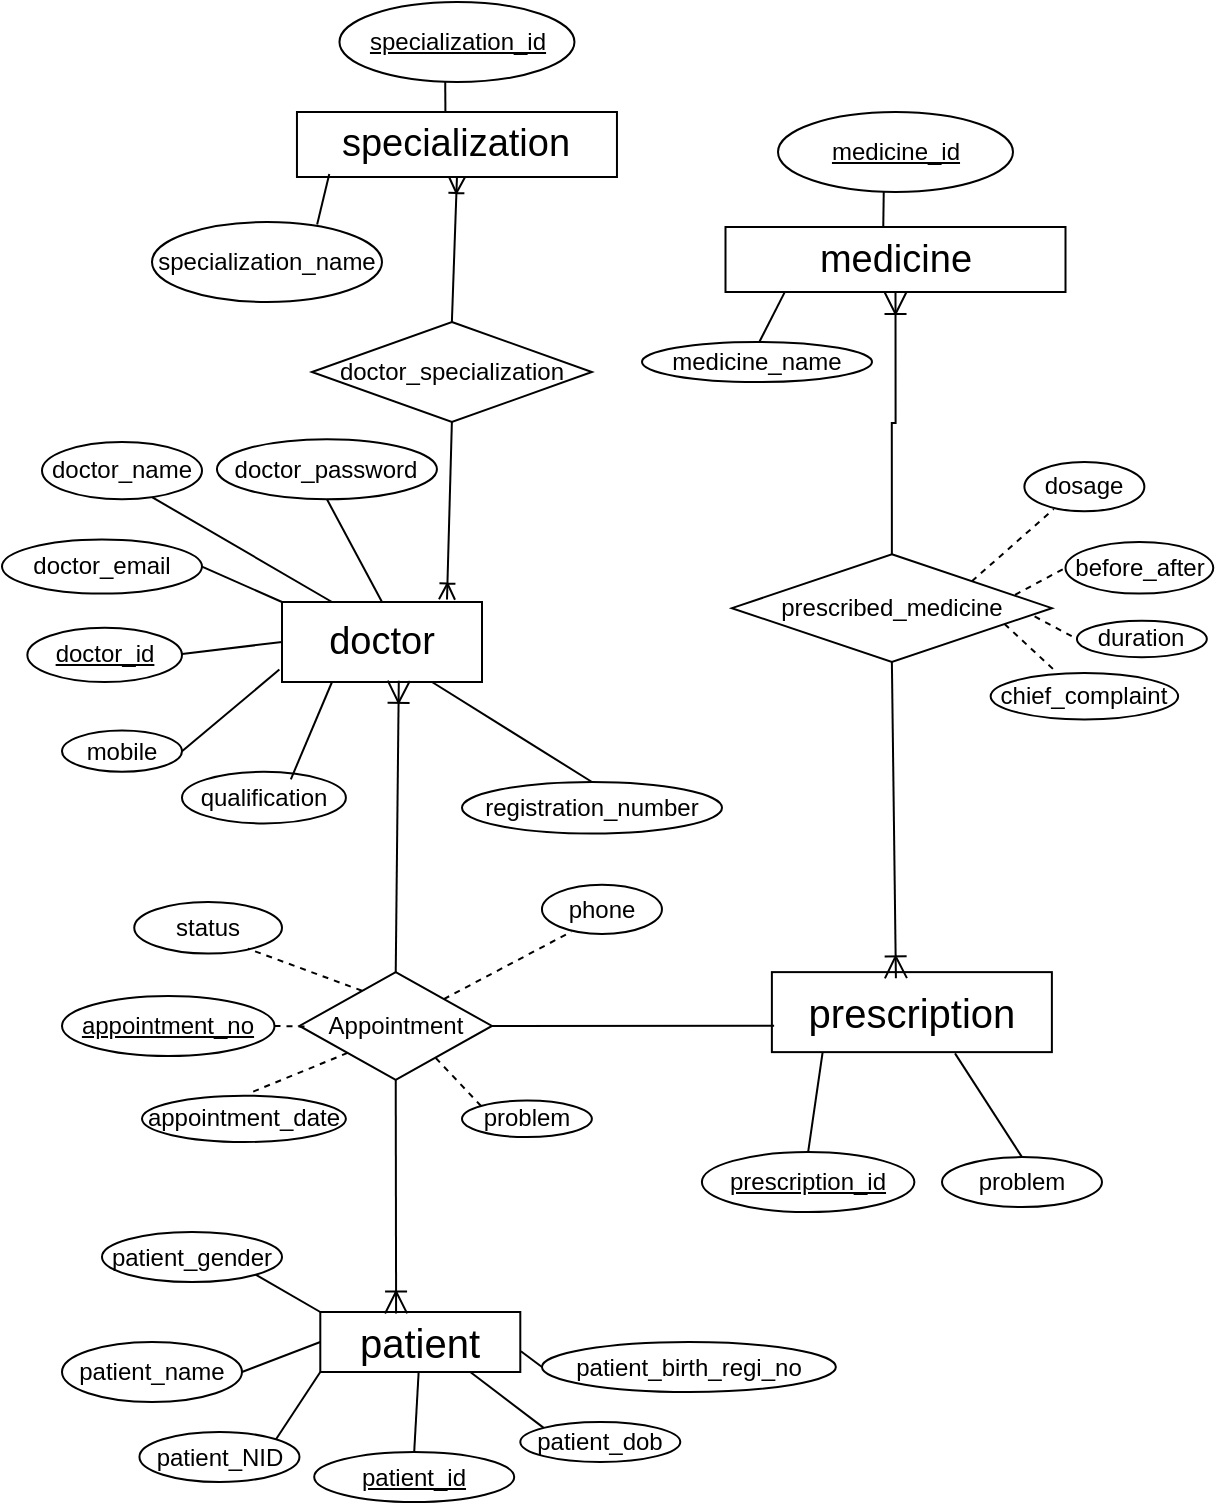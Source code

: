 <mxfile version="26.1.3">
  <diagram name="Page-1" id="ClBDFTrlVil5nWFejEg2">
    <mxGraphModel dx="1900" dy="603" grid="1" gridSize="10" guides="1" tooltips="1" connect="1" arrows="1" fold="1" page="1" pageScale="1" pageWidth="850" pageHeight="1100" math="0" shadow="0">
      <root>
        <mxCell id="0" />
        <mxCell id="1" parent="0" />
        <mxCell id="jbbtdIAwkqoKD0javM4b-1" value="&lt;font style=&quot;font-size: 19px;&quot;&gt;doctor&lt;/font&gt;" style="whiteSpace=wrap;html=1;align=center;" parent="1" vertex="1">
          <mxGeometry x="-360" y="590" width="100" height="40" as="geometry" />
        </mxCell>
        <mxCell id="jbbtdIAwkqoKD0javM4b-2" value="doctor_name" style="ellipse;whiteSpace=wrap;html=1;align=center;rotation=0;" parent="1" vertex="1">
          <mxGeometry x="-480" y="510" width="80" height="28.65" as="geometry" />
        </mxCell>
        <mxCell id="jbbtdIAwkqoKD0javM4b-3" value="doctor_email" style="ellipse;whiteSpace=wrap;html=1;align=center;rotation=0;" parent="1" vertex="1">
          <mxGeometry x="-500" y="558.73" width="100" height="27.08" as="geometry" />
        </mxCell>
        <mxCell id="jbbtdIAwkqoKD0javM4b-4" value="doctor_password" style="ellipse;whiteSpace=wrap;html=1;align=center;" parent="1" vertex="1">
          <mxGeometry x="-392.53" y="508.62" width="110" height="30.03" as="geometry" />
        </mxCell>
        <mxCell id="jbbtdIAwkqoKD0javM4b-5" value="doctor_id" style="ellipse;whiteSpace=wrap;html=1;align=center;fontStyle=4;rotation=0;" parent="1" vertex="1">
          <mxGeometry x="-487.32" y="602.93" width="77.32" height="27.07" as="geometry" />
        </mxCell>
        <mxCell id="jbbtdIAwkqoKD0javM4b-8" value="mobile" style="ellipse;whiteSpace=wrap;html=1;align=center;rotation=0;" parent="1" vertex="1">
          <mxGeometry x="-470" y="654.28" width="60" height="20.65" as="geometry" />
        </mxCell>
        <mxCell id="jbbtdIAwkqoKD0javM4b-9" value="qualification" style="ellipse;whiteSpace=wrap;html=1;align=center;rotation=0;" parent="1" vertex="1">
          <mxGeometry x="-410" y="674.93" width="81.95" height="25.78" as="geometry" />
        </mxCell>
        <mxCell id="jbbtdIAwkqoKD0javM4b-14" value="registration_number" style="ellipse;whiteSpace=wrap;html=1;align=center;rotation=0;" parent="1" vertex="1">
          <mxGeometry x="-270" y="680" width="130" height="25.78" as="geometry" />
        </mxCell>
        <mxCell id="jbbtdIAwkqoKD0javM4b-20" value="" style="endArrow=none;html=1;rounded=0;entryX=0.5;entryY=1;entryDx=0;entryDy=0;exitX=0.5;exitY=0;exitDx=0;exitDy=0;" parent="1" source="jbbtdIAwkqoKD0javM4b-1" target="jbbtdIAwkqoKD0javM4b-4" edge="1">
          <mxGeometry relative="1" as="geometry">
            <mxPoint x="-410" y="556.26" as="sourcePoint" />
            <mxPoint x="-250" y="556.26" as="targetPoint" />
          </mxGeometry>
        </mxCell>
        <mxCell id="jbbtdIAwkqoKD0javM4b-21" value="" style="endArrow=none;html=1;rounded=0;exitX=0;exitY=0.5;exitDx=0;exitDy=0;" parent="1" source="jbbtdIAwkqoKD0javM4b-1" edge="1">
          <mxGeometry relative="1" as="geometry">
            <mxPoint x="-280" y="578.65" as="sourcePoint" />
            <mxPoint x="-410" y="616" as="targetPoint" />
          </mxGeometry>
        </mxCell>
        <mxCell id="jbbtdIAwkqoKD0javM4b-23" value="" style="endArrow=none;html=1;rounded=0;entryX=0.5;entryY=0;entryDx=0;entryDy=0;exitX=0.75;exitY=1;exitDx=0;exitDy=0;" parent="1" source="jbbtdIAwkqoKD0javM4b-1" target="jbbtdIAwkqoKD0javM4b-14" edge="1">
          <mxGeometry relative="1" as="geometry">
            <mxPoint x="-240" y="666.41" as="sourcePoint" />
            <mxPoint x="-162" y="656.41" as="targetPoint" />
          </mxGeometry>
        </mxCell>
        <mxCell id="jbbtdIAwkqoKD0javM4b-24" value="" style="endArrow=none;html=1;rounded=0;exitX=0.25;exitY=0;exitDx=0;exitDy=0;entryX=0.69;entryY=0.966;entryDx=0;entryDy=0;entryPerimeter=0;" parent="1" source="jbbtdIAwkqoKD0javM4b-1" target="jbbtdIAwkqoKD0javM4b-2" edge="1">
          <mxGeometry relative="1" as="geometry">
            <mxPoint x="-350" y="568.65" as="sourcePoint" />
            <mxPoint x="-380" y="528.65" as="targetPoint" />
          </mxGeometry>
        </mxCell>
        <mxCell id="jbbtdIAwkqoKD0javM4b-26" value="" style="endArrow=none;html=1;rounded=0;exitX=0;exitY=0;exitDx=0;exitDy=0;entryX=1;entryY=0.5;entryDx=0;entryDy=0;" parent="1" source="jbbtdIAwkqoKD0javM4b-1" target="jbbtdIAwkqoKD0javM4b-3" edge="1">
          <mxGeometry relative="1" as="geometry">
            <mxPoint x="-340" y="588.65" as="sourcePoint" />
            <mxPoint x="-372" y="534.65" as="targetPoint" />
          </mxGeometry>
        </mxCell>
        <mxCell id="jbbtdIAwkqoKD0javM4b-27" value="" style="endArrow=none;html=1;rounded=0;entryX=1;entryY=0.5;entryDx=0;entryDy=0;exitX=-0.013;exitY=0.845;exitDx=0;exitDy=0;exitPerimeter=0;" parent="1" source="jbbtdIAwkqoKD0javM4b-1" target="jbbtdIAwkqoKD0javM4b-8" edge="1">
          <mxGeometry relative="1" as="geometry">
            <mxPoint x="-390" y="595.65" as="sourcePoint" />
            <mxPoint x="-447" y="578.65" as="targetPoint" />
          </mxGeometry>
        </mxCell>
        <mxCell id="jbbtdIAwkqoKD0javM4b-28" value="" style="endArrow=none;html=1;rounded=0;entryX=0.664;entryY=0.144;entryDx=0;entryDy=0;exitX=0.25;exitY=1;exitDx=0;exitDy=0;entryPerimeter=0;" parent="1" source="jbbtdIAwkqoKD0javM4b-1" target="jbbtdIAwkqoKD0javM4b-9" edge="1">
          <mxGeometry relative="1" as="geometry">
            <mxPoint x="-380" y="605.65" as="sourcePoint" />
            <mxPoint x="-487" y="630.65" as="targetPoint" />
          </mxGeometry>
        </mxCell>
        <mxCell id="jbbtdIAwkqoKD0javM4b-49" value="chief_complaint" style="ellipse;whiteSpace=wrap;html=1;align=center;" parent="1" vertex="1">
          <mxGeometry x="-5.68" y="625.55" width="93.75" height="23.14" as="geometry" />
        </mxCell>
        <mxCell id="jbbtdIAwkqoKD0javM4b-51" value="dosage" style="ellipse;whiteSpace=wrap;html=1;align=center;rotation=0;" parent="1" vertex="1">
          <mxGeometry x="11.19" y="520.03" width="60" height="24.62" as="geometry" />
        </mxCell>
        <mxCell id="jbbtdIAwkqoKD0javM4b-52" value="before_after" style="ellipse;whiteSpace=wrap;html=1;align=center;rotation=0;" parent="1" vertex="1">
          <mxGeometry x="31.75" y="560.03" width="73.88" height="25.78" as="geometry" />
        </mxCell>
        <mxCell id="jbbtdIAwkqoKD0javM4b-63" value="duration" style="ellipse;whiteSpace=wrap;html=1;align=center;rotation=0;" parent="1" vertex="1">
          <mxGeometry x="37.47" y="599.35" width="64.94" height="18.26" as="geometry" />
        </mxCell>
        <mxCell id="jbbtdIAwkqoKD0javM4b-70" value="&lt;span style=&quot;font-size: 20px;&quot;&gt;prescription&lt;/span&gt;" style="whiteSpace=wrap;html=1;align=center;" parent="1" vertex="1">
          <mxGeometry x="-115.06" y="775.06" width="140" height="40" as="geometry" />
        </mxCell>
        <mxCell id="jbbtdIAwkqoKD0javM4b-72" value="prescription_id" style="ellipse;whiteSpace=wrap;html=1;align=center;fontStyle=4;" parent="1" vertex="1">
          <mxGeometry x="-150.06" y="865.06" width="106.25" height="30" as="geometry" />
        </mxCell>
        <mxCell id="jbbtdIAwkqoKD0javM4b-81" value="problem" style="ellipse;whiteSpace=wrap;html=1;align=center;" parent="1" vertex="1">
          <mxGeometry x="-30" y="867.56" width="80" height="25" as="geometry" />
        </mxCell>
        <mxCell id="jbbtdIAwkqoKD0javM4b-84" value="" style="endArrow=none;html=1;rounded=0;exitX=0.5;exitY=0;exitDx=0;exitDy=0;entryX=0.181;entryY=1.008;entryDx=0;entryDy=0;entryPerimeter=0;" parent="1" source="jbbtdIAwkqoKD0javM4b-72" target="jbbtdIAwkqoKD0javM4b-70" edge="1">
          <mxGeometry relative="1" as="geometry">
            <mxPoint x="-155.06" y="690.06" as="sourcePoint" />
            <mxPoint x="4.94" y="690.06" as="targetPoint" />
          </mxGeometry>
        </mxCell>
        <mxCell id="jbbtdIAwkqoKD0javM4b-85" value="" style="endArrow=none;html=1;rounded=0;exitX=0.5;exitY=0;exitDx=0;exitDy=0;entryX=0.654;entryY=1.016;entryDx=0;entryDy=0;entryPerimeter=0;" parent="1" source="jbbtdIAwkqoKD0javM4b-81" target="jbbtdIAwkqoKD0javM4b-70" edge="1">
          <mxGeometry relative="1" as="geometry">
            <mxPoint x="-155.06" y="805.06" as="sourcePoint" />
            <mxPoint x="-105.06" y="800.06" as="targetPoint" />
          </mxGeometry>
        </mxCell>
        <mxCell id="jbbtdIAwkqoKD0javM4b-99" value="&lt;font style=&quot;font-size: 20px;&quot;&gt;patient&lt;/font&gt;" style="whiteSpace=wrap;html=1;align=center;" parent="1" vertex="1">
          <mxGeometry x="-340.85" y="945" width="100" height="30" as="geometry" />
        </mxCell>
        <mxCell id="jbbtdIAwkqoKD0javM4b-100" value="patient_id" style="ellipse;whiteSpace=wrap;html=1;align=center;fontStyle=4;" parent="1" vertex="1">
          <mxGeometry x="-343.9" y="1015" width="100" height="25" as="geometry" />
        </mxCell>
        <mxCell id="jbbtdIAwkqoKD0javM4b-101" value="patient_birth_regi_no" style="ellipse;whiteSpace=wrap;html=1;align=center;" parent="1" vertex="1">
          <mxGeometry x="-230.02" y="960" width="146.95" height="25" as="geometry" />
        </mxCell>
        <mxCell id="jbbtdIAwkqoKD0javM4b-102" value="patient_NID" style="ellipse;whiteSpace=wrap;html=1;align=center;" parent="1" vertex="1">
          <mxGeometry x="-431.27" y="1005" width="80" height="25" as="geometry" />
        </mxCell>
        <mxCell id="jbbtdIAwkqoKD0javM4b-103" value="patient_name" style="ellipse;whiteSpace=wrap;html=1;align=center;" parent="1" vertex="1">
          <mxGeometry x="-470" y="960" width="90" height="30" as="geometry" />
        </mxCell>
        <mxCell id="jbbtdIAwkqoKD0javM4b-104" value="patient_gender" style="ellipse;whiteSpace=wrap;html=1;align=center;" parent="1" vertex="1">
          <mxGeometry x="-450" y="905" width="90" height="25" as="geometry" />
        </mxCell>
        <mxCell id="jbbtdIAwkqoKD0javM4b-105" value="" style="endArrow=none;html=1;rounded=0;exitX=1;exitY=0.5;exitDx=0;exitDy=0;entryX=0;entryY=0.5;entryDx=0;entryDy=0;" parent="1" source="jbbtdIAwkqoKD0javM4b-103" target="jbbtdIAwkqoKD0javM4b-99" edge="1">
          <mxGeometry relative="1" as="geometry">
            <mxPoint x="-408.9" y="865" as="sourcePoint" />
            <mxPoint x="-248.9" y="865" as="targetPoint" />
          </mxGeometry>
        </mxCell>
        <mxCell id="jbbtdIAwkqoKD0javM4b-106" value="" style="endArrow=none;html=1;rounded=0;exitX=1;exitY=0;exitDx=0;exitDy=0;entryX=0;entryY=1;entryDx=0;entryDy=0;" parent="1" source="jbbtdIAwkqoKD0javM4b-102" target="jbbtdIAwkqoKD0javM4b-99" edge="1">
          <mxGeometry relative="1" as="geometry">
            <mxPoint x="-408.9" y="980" as="sourcePoint" />
            <mxPoint x="-358.9" y="975" as="targetPoint" />
          </mxGeometry>
        </mxCell>
        <mxCell id="jbbtdIAwkqoKD0javM4b-107" value="" style="endArrow=none;html=1;rounded=0;exitX=0.5;exitY=0;exitDx=0;exitDy=0;" parent="1" source="jbbtdIAwkqoKD0javM4b-100" target="jbbtdIAwkqoKD0javM4b-99" edge="1">
          <mxGeometry relative="1" as="geometry">
            <mxPoint x="-380.9" y="1021" as="sourcePoint" />
            <mxPoint x="-358.9" y="1005" as="targetPoint" />
          </mxGeometry>
        </mxCell>
        <mxCell id="jbbtdIAwkqoKD0javM4b-108" value="" style="endArrow=none;html=1;rounded=0;exitX=1;exitY=1;exitDx=0;exitDy=0;entryX=0;entryY=0;entryDx=0;entryDy=0;" parent="1" source="jbbtdIAwkqoKD0javM4b-104" target="jbbtdIAwkqoKD0javM4b-99" edge="1">
          <mxGeometry relative="1" as="geometry">
            <mxPoint x="-283.9" y="1025" as="sourcePoint" />
            <mxPoint x="-288.9" y="1005" as="targetPoint" />
          </mxGeometry>
        </mxCell>
        <mxCell id="jbbtdIAwkqoKD0javM4b-109" value="" style="endArrow=none;html=1;rounded=0;exitX=0;exitY=0.5;exitDx=0;exitDy=0;entryX=1.003;entryY=0.653;entryDx=0;entryDy=0;entryPerimeter=0;" parent="1" source="jbbtdIAwkqoKD0javM4b-101" target="jbbtdIAwkqoKD0javM4b-99" edge="1">
          <mxGeometry relative="1" as="geometry">
            <mxPoint x="-173.9" y="1028" as="sourcePoint" />
            <mxPoint x="-288.9" y="930" as="targetPoint" />
          </mxGeometry>
        </mxCell>
        <mxCell id="Ny59YyF_WHzDi1XFRu8P-16" value="&lt;font style=&quot;font-size: 19px;&quot;&gt;specialization&lt;/font&gt;" style="whiteSpace=wrap;html=1;align=center;" parent="1" vertex="1">
          <mxGeometry x="-352.52" y="345" width="160" height="32.5" as="geometry" />
        </mxCell>
        <mxCell id="Ny59YyF_WHzDi1XFRu8P-17" value="specialization_id" style="ellipse;whiteSpace=wrap;html=1;align=center;fontStyle=4;flipH=0;flipV=0;" parent="1" vertex="1">
          <mxGeometry x="-331.27" y="290" width="117.5" height="40" as="geometry" />
        </mxCell>
        <mxCell id="Ny59YyF_WHzDi1XFRu8P-18" value="specialization_name" style="ellipse;whiteSpace=wrap;html=1;align=center;flipH=0;flipV=0;" parent="1" vertex="1">
          <mxGeometry x="-425" y="400" width="115" height="40" as="geometry" />
        </mxCell>
        <mxCell id="Ny59YyF_WHzDi1XFRu8P-19" value="" style="endArrow=none;html=1;rounded=0;entryX=0.45;entryY=0.991;entryDx=0;entryDy=0;exitX=0.464;exitY=0.014;exitDx=0;exitDy=0;exitPerimeter=0;entryPerimeter=0;" parent="1" source="Ny59YyF_WHzDi1XFRu8P-16" target="Ny59YyF_WHzDi1XFRu8P-17" edge="1">
          <mxGeometry relative="1" as="geometry">
            <mxPoint x="-431.473" y="168.72" as="sourcePoint" />
            <mxPoint x="-370.473" y="129.72" as="targetPoint" />
          </mxGeometry>
        </mxCell>
        <mxCell id="Ny59YyF_WHzDi1XFRu8P-20" value="" style="endArrow=none;html=1;rounded=0;exitX=0.718;exitY=0.03;exitDx=0;exitDy=0;exitPerimeter=0;entryX=0.101;entryY=0.955;entryDx=0;entryDy=0;entryPerimeter=0;" parent="1" source="Ny59YyF_WHzDi1XFRu8P-18" target="Ny59YyF_WHzDi1XFRu8P-16" edge="1">
          <mxGeometry relative="1" as="geometry">
            <mxPoint x="-276.253" y="429.04" as="sourcePoint" />
            <mxPoint x="-340" y="380" as="targetPoint" />
          </mxGeometry>
        </mxCell>
        <mxCell id="Ny59YyF_WHzDi1XFRu8P-21" value="&lt;font style=&quot;font-size: 19px;&quot;&gt;medicine&lt;/font&gt;" style="whiteSpace=wrap;html=1;align=center;flipH=0;flipV=0;" parent="1" vertex="1">
          <mxGeometry x="-138.25" y="402.5" width="170" height="32.5" as="geometry" />
        </mxCell>
        <mxCell id="Ny59YyF_WHzDi1XFRu8P-22" value="medicine_id" style="ellipse;whiteSpace=wrap;html=1;align=center;fontStyle=4;flipH=0;flipV=0;" parent="1" vertex="1">
          <mxGeometry x="-112" y="345" width="117.5" height="40" as="geometry" />
        </mxCell>
        <mxCell id="Ny59YyF_WHzDi1XFRu8P-23" value="medicine_name" style="ellipse;whiteSpace=wrap;html=1;align=center;flipH=0;flipV=0;" parent="1" vertex="1">
          <mxGeometry x="-180" y="460" width="115" height="20" as="geometry" />
        </mxCell>
        <mxCell id="Ny59YyF_WHzDi1XFRu8P-24" value="" style="endArrow=none;html=1;rounded=0;entryX=0.45;entryY=0.991;entryDx=0;entryDy=0;exitX=0.464;exitY=0.014;exitDx=0;exitDy=0;exitPerimeter=0;entryPerimeter=0;" parent="1" source="Ny59YyF_WHzDi1XFRu8P-21" target="Ny59YyF_WHzDi1XFRu8P-22" edge="1">
          <mxGeometry relative="1" as="geometry">
            <mxPoint x="-203.26" y="257.81" as="sourcePoint" />
            <mxPoint x="-142.26" y="218.81" as="targetPoint" />
          </mxGeometry>
        </mxCell>
        <mxCell id="Ny59YyF_WHzDi1XFRu8P-25" value="" style="endArrow=none;html=1;rounded=0;exitX=0.509;exitY=0.012;exitDx=0;exitDy=0;exitPerimeter=0;entryX=0.175;entryY=0.994;entryDx=0;entryDy=0;entryPerimeter=0;" parent="1" source="Ny59YyF_WHzDi1XFRu8P-23" target="Ny59YyF_WHzDi1XFRu8P-21" edge="1">
          <mxGeometry relative="1" as="geometry">
            <mxPoint x="8.677" y="439.04" as="sourcePoint" />
            <mxPoint x="8.737" y="424.04" as="targetPoint" />
          </mxGeometry>
        </mxCell>
        <mxCell id="Ny59YyF_WHzDi1XFRu8P-32" value="doctor_specialization" style="shape=rhombus;perimeter=rhombusPerimeter;whiteSpace=wrap;html=1;align=center;" parent="1" vertex="1">
          <mxGeometry x="-345.06" y="450" width="140" height="50" as="geometry" />
        </mxCell>
        <mxCell id="Ny59YyF_WHzDi1XFRu8P-33" value="" style="fontSize=12;html=1;endArrow=ERoneToMany;rounded=0;entryX=0.825;entryY=-0.031;entryDx=0;entryDy=0;exitX=0.5;exitY=1;exitDx=0;exitDy=0;entryPerimeter=0;" parent="1" source="Ny59YyF_WHzDi1XFRu8P-32" target="jbbtdIAwkqoKD0javM4b-1" edge="1">
          <mxGeometry width="100" height="100" relative="1" as="geometry">
            <mxPoint x="-95" y="639" as="sourcePoint" />
            <mxPoint x="55" y="830" as="targetPoint" />
          </mxGeometry>
        </mxCell>
        <mxCell id="Ny59YyF_WHzDi1XFRu8P-36" value="patient_dob" style="ellipse;whiteSpace=wrap;html=1;align=center;" parent="1" vertex="1">
          <mxGeometry x="-240.85" y="1000" width="80" height="20" as="geometry" />
        </mxCell>
        <mxCell id="Ny59YyF_WHzDi1XFRu8P-37" value="" style="endArrow=none;html=1;rounded=0;exitX=0;exitY=0;exitDx=0;exitDy=0;entryX=0.75;entryY=1;entryDx=0;entryDy=0;" parent="1" source="Ny59YyF_WHzDi1XFRu8P-36" target="jbbtdIAwkqoKD0javM4b-99" edge="1">
          <mxGeometry relative="1" as="geometry">
            <mxPoint x="-283.9" y="1025" as="sourcePoint" />
            <mxPoint x="-288.9" y="1005" as="targetPoint" />
          </mxGeometry>
        </mxCell>
        <mxCell id="Ny59YyF_WHzDi1XFRu8P-38" value="prescribed_medicine" style="shape=rhombus;perimeter=rhombusPerimeter;whiteSpace=wrap;html=1;align=center;flipH=0;flipV=0;" parent="1" vertex="1">
          <mxGeometry x="-135.06" y="566.14" width="160" height="53.86" as="geometry" />
        </mxCell>
        <mxCell id="Ny59YyF_WHzDi1XFRu8P-39" value="" style="edgeStyle=orthogonalEdgeStyle;fontSize=12;html=1;endArrow=ERoneToMany;rounded=0;endSize=9;exitX=0.5;exitY=0;exitDx=0;exitDy=0;entryX=0.5;entryY=1;entryDx=0;entryDy=0;" parent="1" source="Ny59YyF_WHzDi1XFRu8P-38" target="Ny59YyF_WHzDi1XFRu8P-21" edge="1">
          <mxGeometry width="100" height="100" relative="1" as="geometry">
            <mxPoint x="163.94" y="378" as="sourcePoint" />
            <mxPoint x="-56" y="430" as="targetPoint" />
          </mxGeometry>
        </mxCell>
        <mxCell id="Ny59YyF_WHzDi1XFRu8P-40" value="" style="fontSize=12;html=1;endArrow=ERoneToMany;rounded=0;endSize=9;exitX=0.5;exitY=1;exitDx=0;exitDy=0;entryX=0.443;entryY=0.077;entryDx=0;entryDy=0;entryPerimeter=0;" parent="1" source="Ny59YyF_WHzDi1XFRu8P-38" target="jbbtdIAwkqoKD0javM4b-70" edge="1">
          <mxGeometry width="100" height="100" relative="1" as="geometry">
            <mxPoint x="174.94" y="576" as="sourcePoint" />
            <mxPoint x="64.94" y="800.889" as="targetPoint" />
          </mxGeometry>
        </mxCell>
        <mxCell id="Ny59YyF_WHzDi1XFRu8P-41" value="" style="endArrow=none;dashed=1;html=1;rounded=0;exitX=1;exitY=0;exitDx=0;exitDy=0;entryX=0.245;entryY=0.955;entryDx=0;entryDy=0;entryPerimeter=0;" parent="1" source="Ny59YyF_WHzDi1XFRu8P-38" target="jbbtdIAwkqoKD0javM4b-51" edge="1">
          <mxGeometry width="50" height="50" relative="1" as="geometry">
            <mxPoint x="-25.06" y="570" as="sourcePoint" />
            <mxPoint x="34.94" y="540" as="targetPoint" />
          </mxGeometry>
        </mxCell>
        <mxCell id="Ny59YyF_WHzDi1XFRu8P-42" value="" style="endArrow=none;dashed=1;html=1;rounded=0;exitX=0.885;exitY=0.376;exitDx=0;exitDy=0;entryX=0;entryY=0.5;entryDx=0;entryDy=0;exitPerimeter=0;" parent="1" source="Ny59YyF_WHzDi1XFRu8P-38" target="jbbtdIAwkqoKD0javM4b-52" edge="1">
          <mxGeometry width="50" height="50" relative="1" as="geometry">
            <mxPoint x="-5.06" y="590" as="sourcePoint" />
            <mxPoint x="35.94" y="554" as="targetPoint" />
          </mxGeometry>
        </mxCell>
        <mxCell id="Ny59YyF_WHzDi1XFRu8P-43" value="" style="endArrow=none;dashed=1;html=1;rounded=0;exitX=0.946;exitY=0.577;exitDx=0;exitDy=0;entryX=0;entryY=0.5;entryDx=0;entryDy=0;exitPerimeter=0;" parent="1" source="Ny59YyF_WHzDi1XFRu8P-38" target="jbbtdIAwkqoKD0javM4b-63" edge="1">
          <mxGeometry width="50" height="50" relative="1" as="geometry">
            <mxPoint x="16.94" y="596" as="sourcePoint" />
            <mxPoint x="41.94" y="583" as="targetPoint" />
          </mxGeometry>
        </mxCell>
        <mxCell id="Ny59YyF_WHzDi1XFRu8P-44" value="" style="endArrow=none;dashed=1;html=1;rounded=0;exitX=0.852;exitY=0.647;exitDx=0;exitDy=0;exitPerimeter=0;entryX=0.35;entryY=-0.024;entryDx=0;entryDy=0;entryPerimeter=0;" parent="1" source="Ny59YyF_WHzDi1XFRu8P-38" target="jbbtdIAwkqoKD0javM4b-49" edge="1">
          <mxGeometry width="50" height="50" relative="1" as="geometry">
            <mxPoint x="22.94" y="611" as="sourcePoint" />
            <mxPoint x="24.94" y="620" as="targetPoint" />
          </mxGeometry>
        </mxCell>
        <mxCell id="FU_f0k-QAeN1vuseyPI--1" value="" style="fontSize=12;html=1;endArrow=ERoneToMany;rounded=0;endSize=9;exitX=0.5;exitY=0;exitDx=0;exitDy=0;entryX=0.584;entryY=0.985;entryDx=0;entryDy=0;entryPerimeter=0;" parent="1" source="FU_f0k-QAeN1vuseyPI--8" target="jbbtdIAwkqoKD0javM4b-1" edge="1">
          <mxGeometry width="100" height="100" relative="1" as="geometry">
            <mxPoint x="-298.425" y="780" as="sourcePoint" />
            <mxPoint x="180" y="830" as="targetPoint" />
          </mxGeometry>
        </mxCell>
        <mxCell id="FU_f0k-QAeN1vuseyPI--2" value="" style="fontSize=12;html=1;endArrow=ERoneToMany;rounded=0;endSize=9;exitX=0.5;exitY=1;exitDx=0;exitDy=0;entryX=0.379;entryY=0.024;entryDx=0;entryDy=0;entryPerimeter=0;" parent="1" source="FU_f0k-QAeN1vuseyPI--8" target="jbbtdIAwkqoKD0javM4b-99" edge="1">
          <mxGeometry width="100" height="100" relative="1" as="geometry">
            <mxPoint x="-298.425" y="840" as="sourcePoint" />
            <mxPoint x="-292" y="639" as="targetPoint" />
          </mxGeometry>
        </mxCell>
        <mxCell id="FU_f0k-QAeN1vuseyPI--4" value="appointment_date" style="ellipse;whiteSpace=wrap;html=1;align=center;" parent="1" vertex="1">
          <mxGeometry x="-430" y="836.86" width="101.95" height="23.14" as="geometry" />
        </mxCell>
        <mxCell id="FU_f0k-QAeN1vuseyPI--5" value="phone" style="ellipse;whiteSpace=wrap;html=1;align=center;rotation=0;" parent="1" vertex="1">
          <mxGeometry x="-230.02" y="731.34" width="60" height="24.62" as="geometry" />
        </mxCell>
        <mxCell id="FU_f0k-QAeN1vuseyPI--6" value="status" style="ellipse;whiteSpace=wrap;html=1;align=center;rotation=0;" parent="1" vertex="1">
          <mxGeometry x="-433.88" y="740.0" width="73.88" height="25.78" as="geometry" />
        </mxCell>
        <mxCell id="FU_f0k-QAeN1vuseyPI--7" value="problem" style="ellipse;whiteSpace=wrap;html=1;align=center;rotation=0;" parent="1" vertex="1">
          <mxGeometry x="-270" y="839.3" width="64.94" height="18.26" as="geometry" />
        </mxCell>
        <mxCell id="FU_f0k-QAeN1vuseyPI--8" value="Appointment" style="shape=rhombus;perimeter=rhombusPerimeter;whiteSpace=wrap;html=1;align=center;flipH=0;flipV=0;" parent="1" vertex="1">
          <mxGeometry x="-351.27" y="775.06" width="96.27" height="53.86" as="geometry" />
        </mxCell>
        <mxCell id="FU_f0k-QAeN1vuseyPI--9" value="" style="endArrow=none;dashed=1;html=1;rounded=0;exitX=1;exitY=0;exitDx=0;exitDy=0;entryX=0.245;entryY=0.955;entryDx=0;entryDy=0;entryPerimeter=0;" parent="1" source="FU_f0k-QAeN1vuseyPI--8" target="FU_f0k-QAeN1vuseyPI--5" edge="1">
          <mxGeometry width="50" height="50" relative="1" as="geometry">
            <mxPoint x="-266.27" y="781.31" as="sourcePoint" />
            <mxPoint x="-206.27" y="751.31" as="targetPoint" />
          </mxGeometry>
        </mxCell>
        <mxCell id="FU_f0k-QAeN1vuseyPI--10" value="" style="endArrow=none;dashed=1;html=1;rounded=0;exitX=0.325;exitY=0.173;exitDx=0;exitDy=0;entryX=0.769;entryY=0.905;entryDx=0;entryDy=0;exitPerimeter=0;entryPerimeter=0;" parent="1" source="FU_f0k-QAeN1vuseyPI--8" target="FU_f0k-QAeN1vuseyPI--6" edge="1">
          <mxGeometry width="50" height="50" relative="1" as="geometry">
            <mxPoint x="-246.27" y="801.31" as="sourcePoint" />
            <mxPoint x="-205.27" y="765.31" as="targetPoint" />
          </mxGeometry>
        </mxCell>
        <mxCell id="FU_f0k-QAeN1vuseyPI--11" value="" style="endArrow=none;dashed=1;html=1;rounded=0;exitX=0.708;exitY=0.797;exitDx=0;exitDy=0;entryX=0;entryY=0;entryDx=0;entryDy=0;exitPerimeter=0;" parent="1" source="FU_f0k-QAeN1vuseyPI--8" target="FU_f0k-QAeN1vuseyPI--7" edge="1">
          <mxGeometry width="50" height="50" relative="1" as="geometry">
            <mxPoint x="-224.27" y="807.31" as="sourcePoint" />
            <mxPoint x="-199.27" y="794.31" as="targetPoint" />
          </mxGeometry>
        </mxCell>
        <mxCell id="FU_f0k-QAeN1vuseyPI--12" value="" style="endArrow=none;dashed=1;html=1;rounded=0;exitX=0;exitY=1;exitDx=0;exitDy=0;entryX=0.541;entryY=-0.081;entryDx=0;entryDy=0;entryPerimeter=0;" parent="1" source="FU_f0k-QAeN1vuseyPI--8" target="FU_f0k-QAeN1vuseyPI--4" edge="1">
          <mxGeometry width="50" height="50" relative="1" as="geometry">
            <mxPoint x="-218.27" y="822.31" as="sourcePoint" />
            <mxPoint x="-216.27" y="831.31" as="targetPoint" />
          </mxGeometry>
        </mxCell>
        <mxCell id="FU_f0k-QAeN1vuseyPI--13" value="appointment_no" style="ellipse;whiteSpace=wrap;html=1;align=center;fontStyle=4;" parent="1" vertex="1">
          <mxGeometry x="-470" y="786.99" width="106.25" height="30" as="geometry" />
        </mxCell>
        <mxCell id="FU_f0k-QAeN1vuseyPI--14" value="" style="endArrow=none;dashed=1;html=1;rounded=0;exitX=1;exitY=0.5;exitDx=0;exitDy=0;entryX=0.045;entryY=0.506;entryDx=0;entryDy=0;entryPerimeter=0;" parent="1" source="FU_f0k-QAeN1vuseyPI--13" target="FU_f0k-QAeN1vuseyPI--8" edge="1">
          <mxGeometry width="50" height="50" relative="1" as="geometry">
            <mxPoint x="-246" y="801" as="sourcePoint" />
            <mxPoint x="-205" y="765" as="targetPoint" />
          </mxGeometry>
        </mxCell>
        <mxCell id="FU_f0k-QAeN1vuseyPI--16" value="" style="endArrow=none;html=1;rounded=0;exitX=0.008;exitY=0.669;exitDx=0;exitDy=0;entryX=1;entryY=0.5;entryDx=0;entryDy=0;exitPerimeter=0;" parent="1" source="jbbtdIAwkqoKD0javM4b-70" target="FU_f0k-QAeN1vuseyPI--8" edge="1">
          <mxGeometry relative="1" as="geometry">
            <mxPoint x="-222" y="1031" as="sourcePoint" />
            <mxPoint x="-276" y="970" as="targetPoint" />
          </mxGeometry>
        </mxCell>
        <mxCell id="FU_f0k-QAeN1vuseyPI--17" value="" style="fontSize=12;html=1;endArrow=ERoneToMany;rounded=0;exitX=0.5;exitY=0;exitDx=0;exitDy=0;entryX=0.5;entryY=1;entryDx=0;entryDy=0;" parent="1" source="Ny59YyF_WHzDi1XFRu8P-32" target="Ny59YyF_WHzDi1XFRu8P-16" edge="1">
          <mxGeometry width="100" height="100" relative="1" as="geometry">
            <mxPoint x="-265" y="510" as="sourcePoint" />
            <mxPoint x="-280" y="380" as="targetPoint" />
          </mxGeometry>
        </mxCell>
      </root>
    </mxGraphModel>
  </diagram>
</mxfile>
